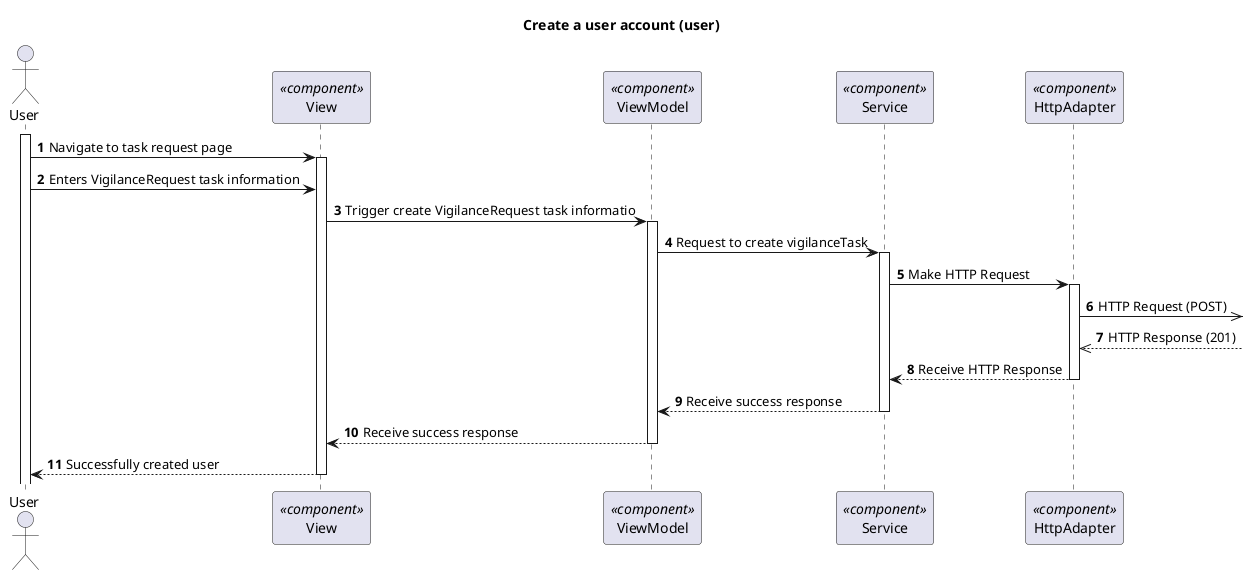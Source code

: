 @startuml Process View - Level 3

autonumber
skinparam packageStyle rect

title Create a user account (user)

actor " User" as NU
participant "View" as view <<component>>
participant "ViewModel" as viewModel <<component>>
participant "Service" as service <<component>>
participant "HttpAdapter" as httpAdapter <<component>>

activate NU
NU-> view : Navigate to task request page
activate view

NU -> view : Enters VigilanceRequest task information
view -> viewModel : Trigger create VigilanceRequest task informatio
activate viewModel
viewModel -> service : Request to create vigilanceTask
activate service
service -> httpAdapter : Make HTTP Request
activate httpAdapter
httpAdapter ->> : HTTP Request (POST)
httpAdapter <<-- : HTTP Response (201)
httpAdapter --> service : Receive HTTP Response
deactivate httpAdapter
service --> viewModel : Receive success response
deactivate service
viewModel --> view : Receive success response
deactivate viewModel
view --> NU : Successfully created user
deactivate view
@enduml